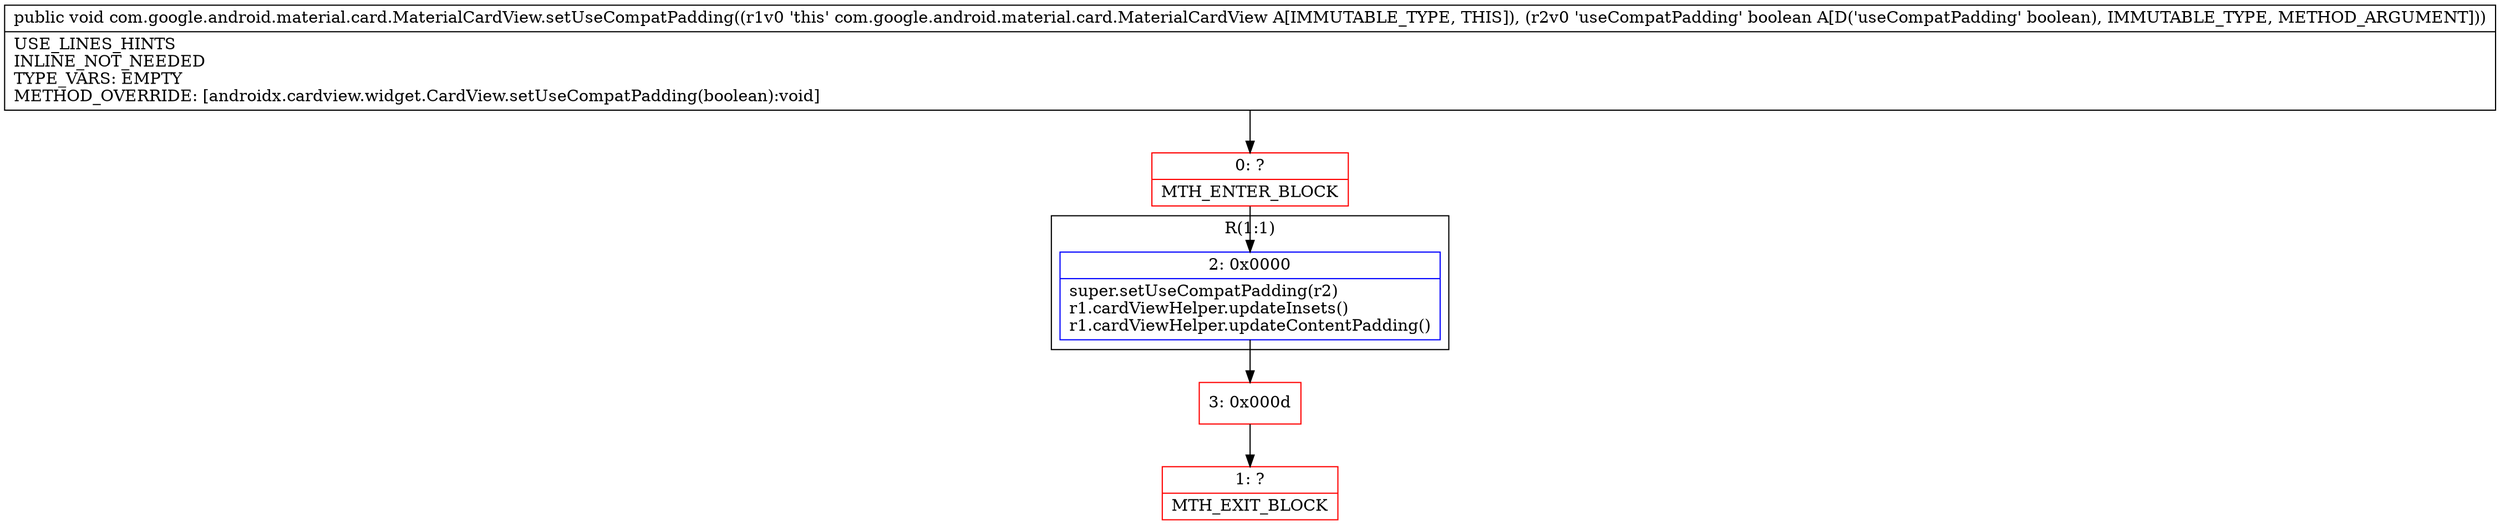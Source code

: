 digraph "CFG forcom.google.android.material.card.MaterialCardView.setUseCompatPadding(Z)V" {
subgraph cluster_Region_1386811416 {
label = "R(1:1)";
node [shape=record,color=blue];
Node_2 [shape=record,label="{2\:\ 0x0000|super.setUseCompatPadding(r2)\lr1.cardViewHelper.updateInsets()\lr1.cardViewHelper.updateContentPadding()\l}"];
}
Node_0 [shape=record,color=red,label="{0\:\ ?|MTH_ENTER_BLOCK\l}"];
Node_3 [shape=record,color=red,label="{3\:\ 0x000d}"];
Node_1 [shape=record,color=red,label="{1\:\ ?|MTH_EXIT_BLOCK\l}"];
MethodNode[shape=record,label="{public void com.google.android.material.card.MaterialCardView.setUseCompatPadding((r1v0 'this' com.google.android.material.card.MaterialCardView A[IMMUTABLE_TYPE, THIS]), (r2v0 'useCompatPadding' boolean A[D('useCompatPadding' boolean), IMMUTABLE_TYPE, METHOD_ARGUMENT]))  | USE_LINES_HINTS\lINLINE_NOT_NEEDED\lTYPE_VARS: EMPTY\lMETHOD_OVERRIDE: [androidx.cardview.widget.CardView.setUseCompatPadding(boolean):void]\l}"];
MethodNode -> Node_0;Node_2 -> Node_3;
Node_0 -> Node_2;
Node_3 -> Node_1;
}

